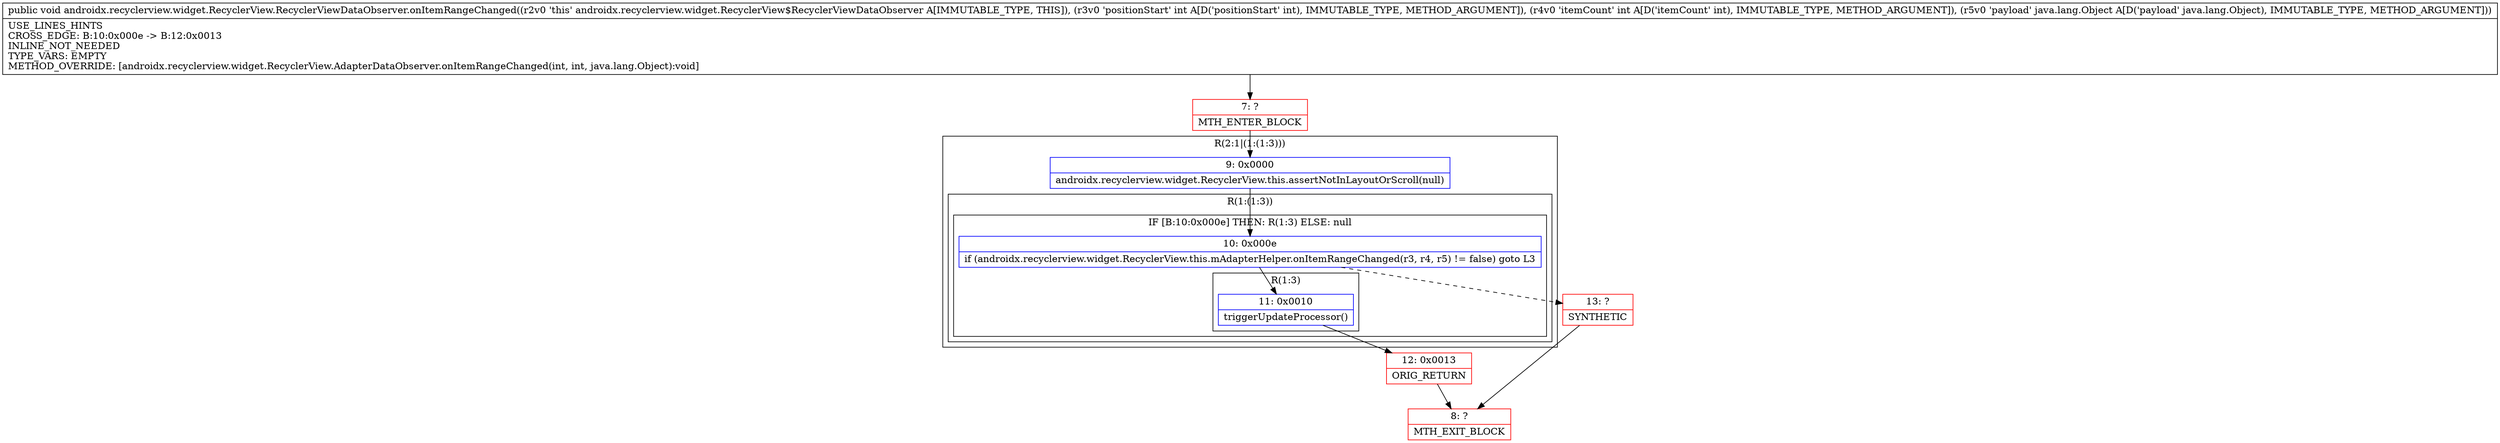 digraph "CFG forandroidx.recyclerview.widget.RecyclerView.RecyclerViewDataObserver.onItemRangeChanged(IILjava\/lang\/Object;)V" {
subgraph cluster_Region_313385441 {
label = "R(2:1|(1:(1:3)))";
node [shape=record,color=blue];
Node_9 [shape=record,label="{9\:\ 0x0000|androidx.recyclerview.widget.RecyclerView.this.assertNotInLayoutOrScroll(null)\l}"];
subgraph cluster_Region_22341281 {
label = "R(1:(1:3))";
node [shape=record,color=blue];
subgraph cluster_IfRegion_210657939 {
label = "IF [B:10:0x000e] THEN: R(1:3) ELSE: null";
node [shape=record,color=blue];
Node_10 [shape=record,label="{10\:\ 0x000e|if (androidx.recyclerview.widget.RecyclerView.this.mAdapterHelper.onItemRangeChanged(r3, r4, r5) != false) goto L3\l}"];
subgraph cluster_Region_1521374580 {
label = "R(1:3)";
node [shape=record,color=blue];
Node_11 [shape=record,label="{11\:\ 0x0010|triggerUpdateProcessor()\l}"];
}
}
}
}
Node_7 [shape=record,color=red,label="{7\:\ ?|MTH_ENTER_BLOCK\l}"];
Node_12 [shape=record,color=red,label="{12\:\ 0x0013|ORIG_RETURN\l}"];
Node_8 [shape=record,color=red,label="{8\:\ ?|MTH_EXIT_BLOCK\l}"];
Node_13 [shape=record,color=red,label="{13\:\ ?|SYNTHETIC\l}"];
MethodNode[shape=record,label="{public void androidx.recyclerview.widget.RecyclerView.RecyclerViewDataObserver.onItemRangeChanged((r2v0 'this' androidx.recyclerview.widget.RecyclerView$RecyclerViewDataObserver A[IMMUTABLE_TYPE, THIS]), (r3v0 'positionStart' int A[D('positionStart' int), IMMUTABLE_TYPE, METHOD_ARGUMENT]), (r4v0 'itemCount' int A[D('itemCount' int), IMMUTABLE_TYPE, METHOD_ARGUMENT]), (r5v0 'payload' java.lang.Object A[D('payload' java.lang.Object), IMMUTABLE_TYPE, METHOD_ARGUMENT]))  | USE_LINES_HINTS\lCROSS_EDGE: B:10:0x000e \-\> B:12:0x0013\lINLINE_NOT_NEEDED\lTYPE_VARS: EMPTY\lMETHOD_OVERRIDE: [androidx.recyclerview.widget.RecyclerView.AdapterDataObserver.onItemRangeChanged(int, int, java.lang.Object):void]\l}"];
MethodNode -> Node_7;Node_9 -> Node_10;
Node_10 -> Node_11;
Node_10 -> Node_13[style=dashed];
Node_11 -> Node_12;
Node_7 -> Node_9;
Node_12 -> Node_8;
Node_13 -> Node_8;
}

